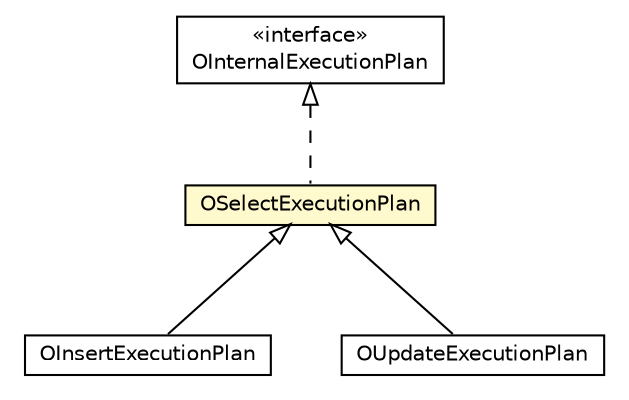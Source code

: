 #!/usr/local/bin/dot
#
# Class diagram 
# Generated by UMLGraph version R5_6-24-gf6e263 (http://www.umlgraph.org/)
#

digraph G {
	edge [fontname="Helvetica",fontsize=10,labelfontname="Helvetica",labelfontsize=10];
	node [fontname="Helvetica",fontsize=10,shape=plaintext];
	nodesep=0.25;
	ranksep=0.5;
	// com.orientechnologies.orient.core.sql.executor.OInternalExecutionPlan
	c6382180 [label=<<table title="com.orientechnologies.orient.core.sql.executor.OInternalExecutionPlan" border="0" cellborder="1" cellspacing="0" cellpadding="2" port="p" href="./OInternalExecutionPlan.html">
		<tr><td><table border="0" cellspacing="0" cellpadding="1">
<tr><td align="center" balign="center"> &#171;interface&#187; </td></tr>
<tr><td align="center" balign="center"> OInternalExecutionPlan </td></tr>
		</table></td></tr>
		</table>>, URL="./OInternalExecutionPlan.html", fontname="Helvetica", fontcolor="black", fontsize=10.0];
	// com.orientechnologies.orient.core.sql.executor.OSelectExecutionPlan
	c6382198 [label=<<table title="com.orientechnologies.orient.core.sql.executor.OSelectExecutionPlan" border="0" cellborder="1" cellspacing="0" cellpadding="2" port="p" bgcolor="lemonChiffon" href="./OSelectExecutionPlan.html">
		<tr><td><table border="0" cellspacing="0" cellpadding="1">
<tr><td align="center" balign="center"> OSelectExecutionPlan </td></tr>
		</table></td></tr>
		</table>>, URL="./OSelectExecutionPlan.html", fontname="Helvetica", fontcolor="black", fontsize=10.0];
	// com.orientechnologies.orient.core.sql.executor.OInsertExecutionPlan
	c6382209 [label=<<table title="com.orientechnologies.orient.core.sql.executor.OInsertExecutionPlan" border="0" cellborder="1" cellspacing="0" cellpadding="2" port="p" href="./OInsertExecutionPlan.html">
		<tr><td><table border="0" cellspacing="0" cellpadding="1">
<tr><td align="center" balign="center"> OInsertExecutionPlan </td></tr>
		</table></td></tr>
		</table>>, URL="./OInsertExecutionPlan.html", fontname="Helvetica", fontcolor="black", fontsize=10.0];
	// com.orientechnologies.orient.core.sql.executor.OUpdateExecutionPlan
	c6382289 [label=<<table title="com.orientechnologies.orient.core.sql.executor.OUpdateExecutionPlan" border="0" cellborder="1" cellspacing="0" cellpadding="2" port="p" href="./OUpdateExecutionPlan.html">
		<tr><td><table border="0" cellspacing="0" cellpadding="1">
<tr><td align="center" balign="center"> OUpdateExecutionPlan </td></tr>
		</table></td></tr>
		</table>>, URL="./OUpdateExecutionPlan.html", fontname="Helvetica", fontcolor="black", fontsize=10.0];
	//com.orientechnologies.orient.core.sql.executor.OSelectExecutionPlan implements com.orientechnologies.orient.core.sql.executor.OInternalExecutionPlan
	c6382180:p -> c6382198:p [dir=back,arrowtail=empty,style=dashed];
	//com.orientechnologies.orient.core.sql.executor.OInsertExecutionPlan extends com.orientechnologies.orient.core.sql.executor.OSelectExecutionPlan
	c6382198:p -> c6382209:p [dir=back,arrowtail=empty];
	//com.orientechnologies.orient.core.sql.executor.OUpdateExecutionPlan extends com.orientechnologies.orient.core.sql.executor.OSelectExecutionPlan
	c6382198:p -> c6382289:p [dir=back,arrowtail=empty];
}

